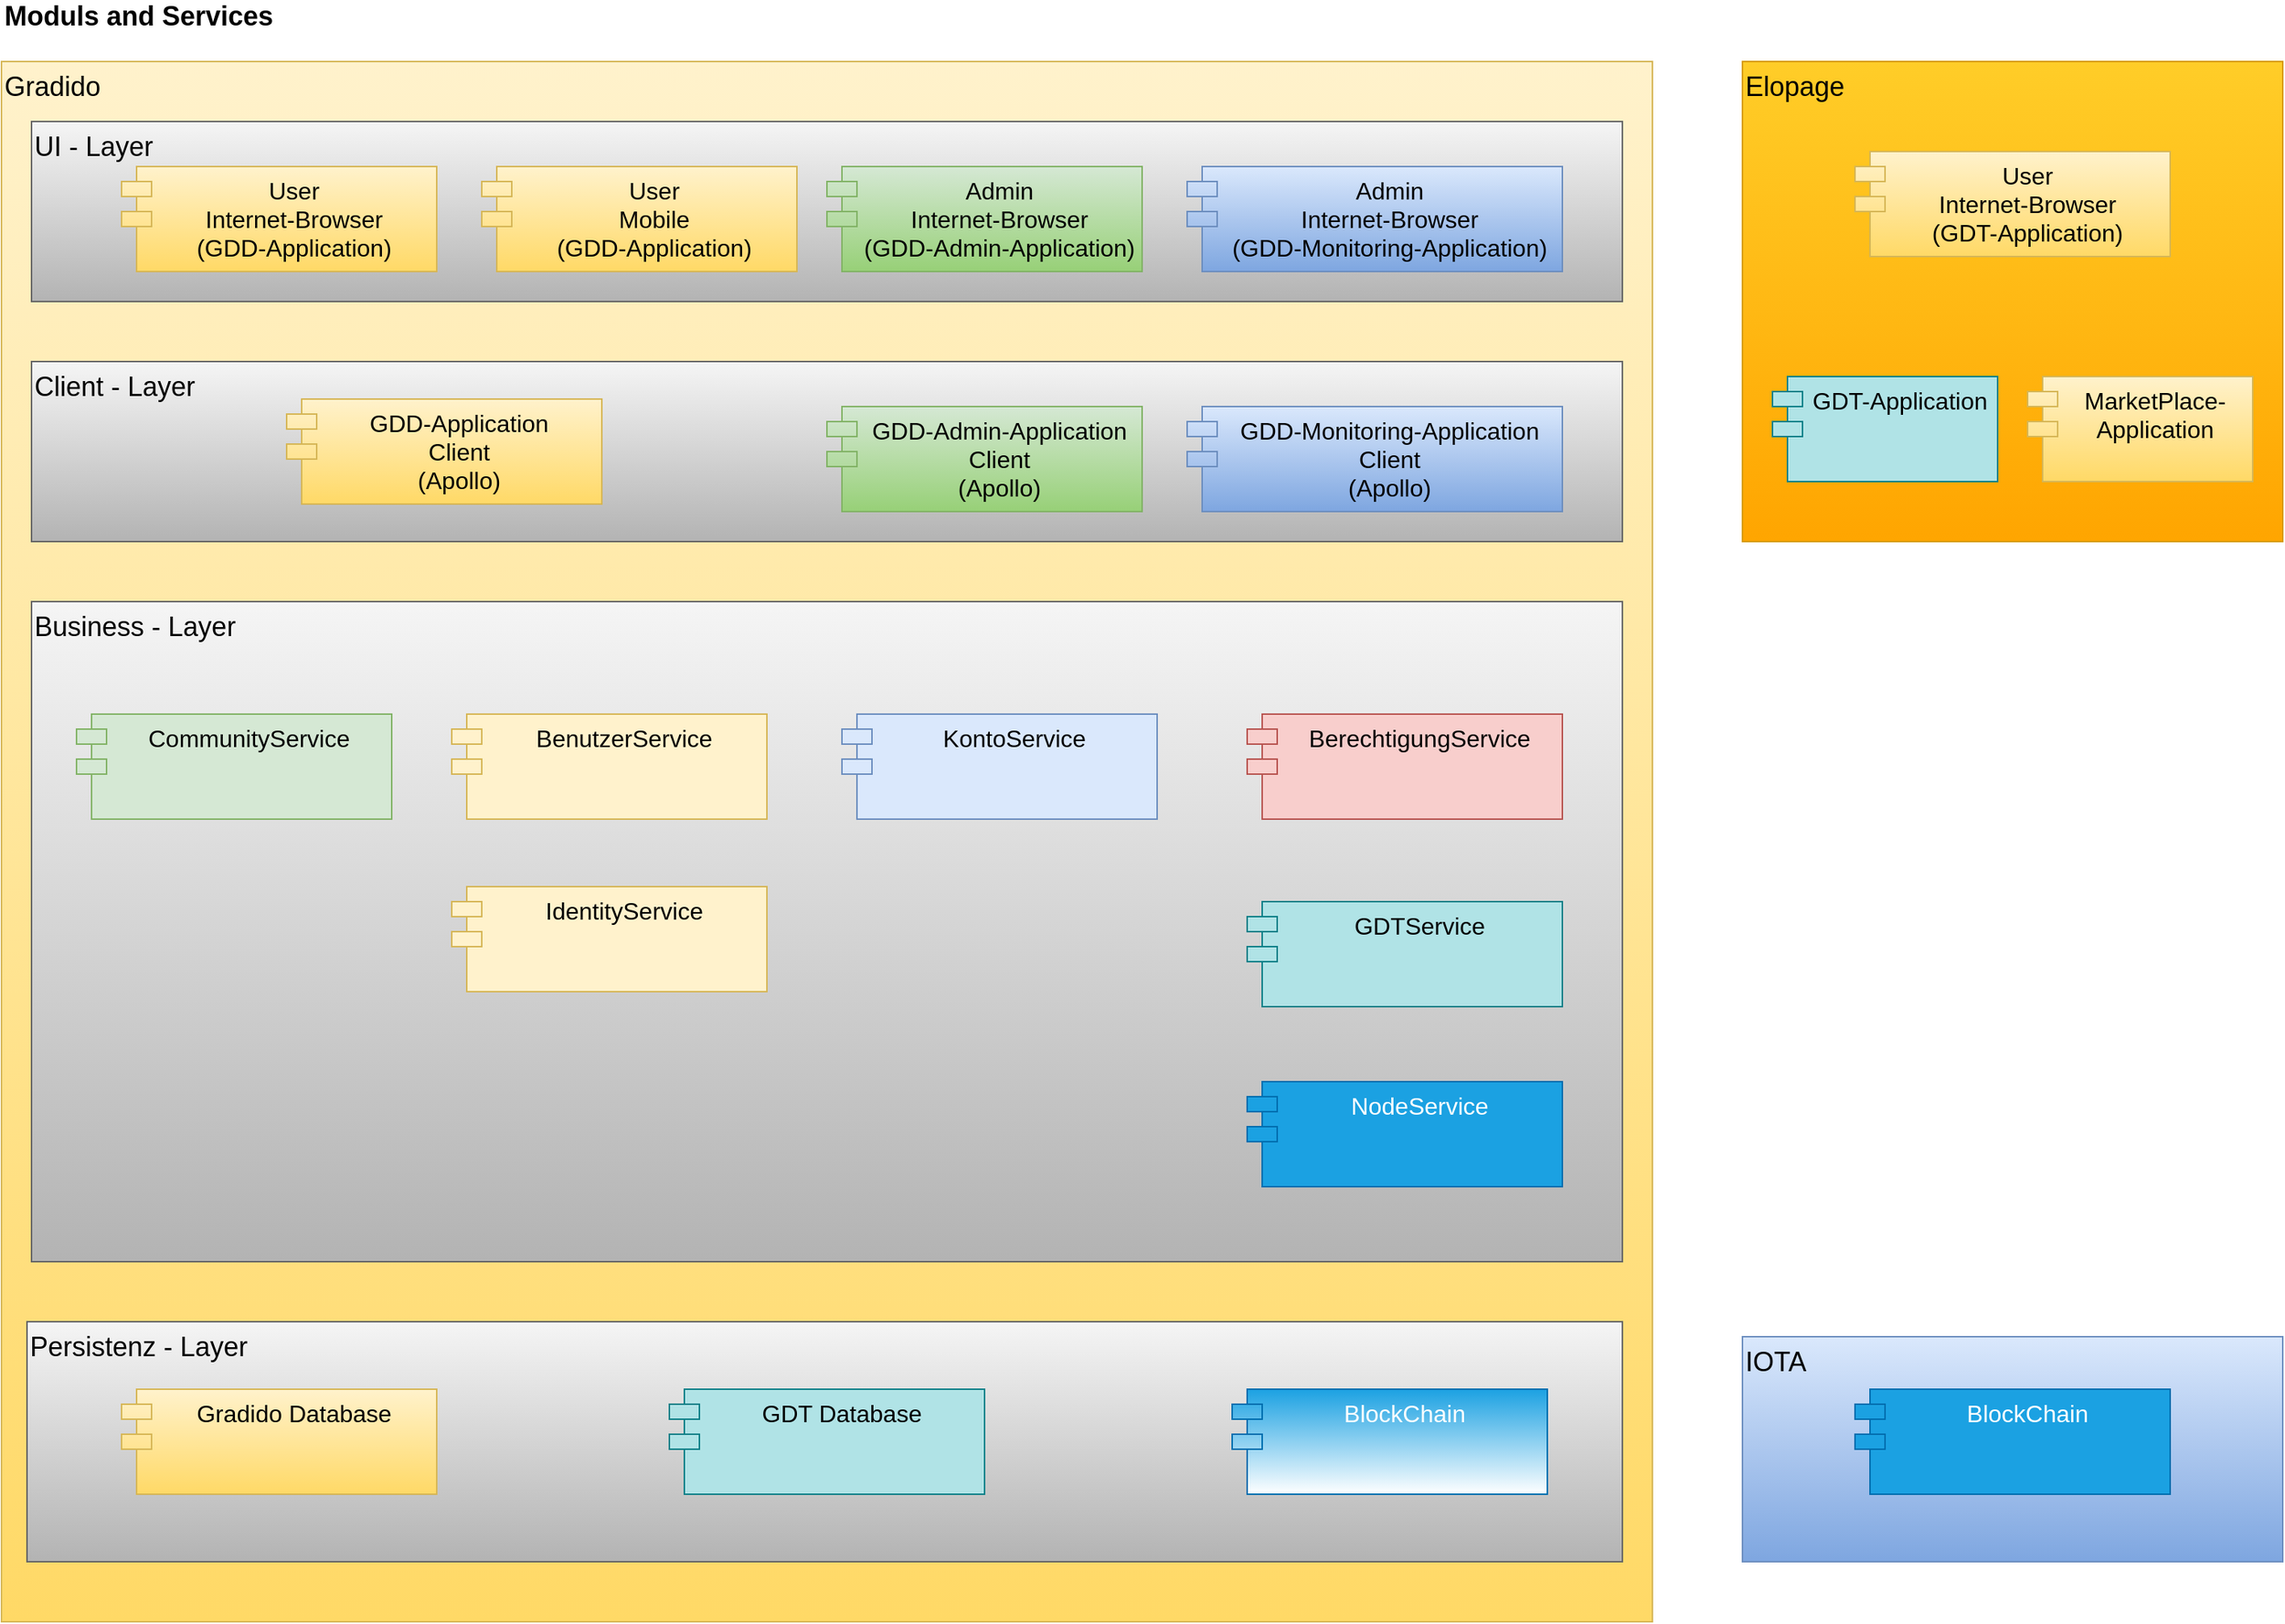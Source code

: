 <mxfile>
    <diagram id="IpaYKNE555SeSldH36kN" name="Page-1">
        <mxGraphModel dx="1554" dy="1143" grid="1" gridSize="10" guides="1" tooltips="1" connect="1" arrows="1" fold="1" page="1" pageScale="1" pageWidth="1654" pageHeight="1169" math="0" shadow="0">
            <root>
                <mxCell id="0"/>
                <mxCell id="1" parent="0"/>
                <mxCell id="2" value="Gradido" style="rounded=0;whiteSpace=wrap;html=1;labelPosition=center;verticalLabelPosition=middle;align=left;verticalAlign=top;fontSize=18;gradientColor=#ffd966;fillColor=#fff2cc;strokeColor=#d6b656;" vertex="1" parent="1">
                    <mxGeometry x="80" y="80" width="1100" height="1040" as="geometry"/>
                </mxCell>
                <mxCell id="3" value="Moduls and Services" style="text;html=1;strokeColor=none;fillColor=none;align=left;verticalAlign=middle;whiteSpace=wrap;rounded=0;fontSize=18;fontStyle=1" vertex="1" parent="1">
                    <mxGeometry x="80" y="40" width="200" height="20" as="geometry"/>
                </mxCell>
                <mxCell id="4" value="UI - Layer" style="rounded=0;whiteSpace=wrap;html=1;fontSize=18;align=left;verticalAlign=top;gradientColor=#b3b3b3;fillColor=#f5f5f5;strokeColor=#666666;" vertex="1" parent="1">
                    <mxGeometry x="100" y="120" width="1060" height="120" as="geometry"/>
                </mxCell>
                <mxCell id="5" value="User&#10;Internet-Browser&#10;(GDD-Application)" style="shape=module;align=left;spacingLeft=20;align=center;verticalAlign=top;fontSize=16;gradientColor=#ffd966;fillColor=#fff2cc;strokeColor=#d6b656;" vertex="1" parent="1">
                    <mxGeometry x="160" y="150" width="210" height="70" as="geometry"/>
                </mxCell>
                <mxCell id="6" value="User &#10;Mobile&#10;(GDD-Application)" style="shape=module;align=left;spacingLeft=20;align=center;verticalAlign=top;fontSize=16;gradientColor=#ffd966;fillColor=#fff2cc;strokeColor=#d6b656;" vertex="1" parent="1">
                    <mxGeometry x="400" y="150" width="210" height="70" as="geometry"/>
                </mxCell>
                <mxCell id="7" value="Admin&#10;Internet-Browser&#10;(GDD-Admin-Application)" style="shape=module;align=left;spacingLeft=20;align=center;verticalAlign=top;fontSize=16;gradientColor=#97d077;fillColor=#d5e8d4;strokeColor=#82b366;" vertex="1" parent="1">
                    <mxGeometry x="630" y="150" width="210" height="70" as="geometry"/>
                </mxCell>
                <mxCell id="8" value="Admin&#10;Internet-Browser&#10;(GDD-Monitoring-Application)" style="shape=module;align=left;spacingLeft=20;align=center;verticalAlign=top;fontSize=16;gradientColor=#7ea6e0;fillColor=#dae8fc;strokeColor=#6c8ebf;" vertex="1" parent="1">
                    <mxGeometry x="870" y="150" width="250" height="70" as="geometry"/>
                </mxCell>
                <mxCell id="9" value="Business - Layer" style="rounded=0;whiteSpace=wrap;html=1;fontSize=18;align=left;verticalAlign=top;gradientColor=#b3b3b3;fillColor=#f5f5f5;strokeColor=#666666;" vertex="1" parent="1">
                    <mxGeometry x="100" y="440" width="1060" height="440" as="geometry"/>
                </mxCell>
                <mxCell id="10" value="Persistenz - Layer" style="rounded=0;whiteSpace=wrap;html=1;fontSize=18;align=left;verticalAlign=top;gradientColor=#b3b3b3;fillColor=#f5f5f5;strokeColor=#666666;" vertex="1" parent="1">
                    <mxGeometry x="97" y="920" width="1063" height="160" as="geometry"/>
                </mxCell>
                <mxCell id="11" value="Client - Layer" style="rounded=0;whiteSpace=wrap;html=1;fontSize=18;align=left;verticalAlign=top;gradientColor=#b3b3b3;fillColor=#f5f5f5;strokeColor=#666666;" vertex="1" parent="1">
                    <mxGeometry x="100" y="280" width="1060" height="120" as="geometry"/>
                </mxCell>
                <mxCell id="12" value="GDD-Application &#10;Client&#10;(Apollo)" style="shape=module;align=left;spacingLeft=20;align=center;verticalAlign=top;fontSize=16;gradientColor=#ffd966;fillColor=#fff2cc;strokeColor=#d6b656;" vertex="1" parent="1">
                    <mxGeometry x="270" y="305" width="210" height="70" as="geometry"/>
                </mxCell>
                <mxCell id="13" value="GDD-Admin-Application&#10;Client&#10;(Apollo)" style="shape=module;align=left;spacingLeft=20;align=center;verticalAlign=top;fontSize=16;gradientColor=#97d077;fillColor=#d5e8d4;strokeColor=#82b366;" vertex="1" parent="1">
                    <mxGeometry x="630" y="310" width="210" height="70" as="geometry"/>
                </mxCell>
                <mxCell id="14" value="GDD-Monitoring-Application&#10;Client&#10;(Apollo)" style="shape=module;align=left;spacingLeft=20;align=center;verticalAlign=top;fontSize=16;gradientColor=#7ea6e0;fillColor=#dae8fc;strokeColor=#6c8ebf;" vertex="1" parent="1">
                    <mxGeometry x="870" y="310" width="250" height="70" as="geometry"/>
                </mxCell>
                <mxCell id="20" value="CommunityService" style="shape=module;align=left;spacingLeft=20;align=center;verticalAlign=top;fontSize=16;fillColor=#d5e8d4;strokeColor=#82b366;" vertex="1" parent="1">
                    <mxGeometry x="130" y="515" width="210" height="70" as="geometry"/>
                </mxCell>
                <mxCell id="21" value="BenutzerService" style="shape=module;align=left;spacingLeft=20;align=center;verticalAlign=top;fontSize=16;fillColor=#fff2cc;strokeColor=#d6b656;" vertex="1" parent="1">
                    <mxGeometry x="380" y="515" width="210" height="70" as="geometry"/>
                </mxCell>
                <mxCell id="22" value="KontoService" style="shape=module;align=left;spacingLeft=20;align=center;verticalAlign=top;fontSize=16;fillColor=#dae8fc;strokeColor=#6c8ebf;" vertex="1" parent="1">
                    <mxGeometry x="640" y="515" width="210" height="70" as="geometry"/>
                </mxCell>
                <mxCell id="23" value="BerechtigungService" style="shape=module;align=left;spacingLeft=20;align=center;verticalAlign=top;fontSize=16;fillColor=#f8cecc;strokeColor=#b85450;" vertex="1" parent="1">
                    <mxGeometry x="910" y="515" width="210" height="70" as="geometry"/>
                </mxCell>
                <mxCell id="24" value="GDTService" style="shape=module;align=left;spacingLeft=20;align=center;verticalAlign=top;fontSize=16;fillColor=#b0e3e6;strokeColor=#0e8088;" vertex="1" parent="1">
                    <mxGeometry x="910" y="640" width="210" height="70" as="geometry"/>
                </mxCell>
                <mxCell id="25" value="GDT Database" style="shape=module;align=left;spacingLeft=20;align=center;verticalAlign=top;fontSize=16;fillColor=#b0e3e6;strokeColor=#0e8088;" vertex="1" parent="1">
                    <mxGeometry x="525" y="965" width="210" height="70" as="geometry"/>
                </mxCell>
                <mxCell id="26" value="Gradido Database" style="shape=module;align=left;spacingLeft=20;align=center;verticalAlign=top;fontSize=16;gradientColor=#ffd966;fillColor=#fff2cc;strokeColor=#d6b656;" vertex="1" parent="1">
                    <mxGeometry x="160" y="965" width="210" height="70" as="geometry"/>
                </mxCell>
                <mxCell id="28" value="NodeService" style="shape=module;align=left;spacingLeft=20;align=center;verticalAlign=top;fontSize=16;fillColor=#1ba1e2;strokeColor=#006EAF;fontColor=#ffffff;" vertex="1" parent="1">
                    <mxGeometry x="910" y="760" width="210" height="70" as="geometry"/>
                </mxCell>
                <mxCell id="29" value="IdentityService" style="shape=module;align=left;spacingLeft=20;align=center;verticalAlign=top;fontSize=16;fillColor=#fff2cc;strokeColor=#d6b656;" vertex="1" parent="1">
                    <mxGeometry x="380" y="630" width="210" height="70" as="geometry"/>
                </mxCell>
                <mxCell id="31" value="IOTA" style="rounded=0;whiteSpace=wrap;html=1;labelPosition=center;verticalLabelPosition=middle;align=left;verticalAlign=top;fontSize=18;gradientColor=#7ea6e0;fillColor=#dae8fc;strokeColor=#6c8ebf;" vertex="1" parent="1">
                    <mxGeometry x="1240" y="930" width="360" height="150" as="geometry"/>
                </mxCell>
                <mxCell id="33" value="BlockChain" style="shape=module;align=left;spacingLeft=20;align=center;verticalAlign=top;fontSize=16;fillColor=#1ba1e2;strokeColor=#006EAF;fontColor=#ffffff;" vertex="1" parent="1">
                    <mxGeometry x="1315" y="965" width="210" height="70" as="geometry"/>
                </mxCell>
                <mxCell id="34" value="Elopage" style="rounded=0;whiteSpace=wrap;html=1;labelPosition=center;verticalLabelPosition=middle;align=left;verticalAlign=top;fontSize=18;gradientColor=#ffa500;fillColor=#ffcd28;strokeColor=#d79b00;" vertex="1" parent="1">
                    <mxGeometry x="1240" y="80" width="360" height="320" as="geometry"/>
                </mxCell>
                <mxCell id="35" value="User&#10;Internet-Browser&#10;(GDT-Application)" style="shape=module;align=left;spacingLeft=20;align=center;verticalAlign=top;fontSize=16;fillColor=#fff2cc;strokeColor=#d6b656;gradientColor=#ffd966;" vertex="1" parent="1">
                    <mxGeometry x="1315" y="140" width="210" height="70" as="geometry"/>
                </mxCell>
                <mxCell id="36" value="GDT-Application" style="shape=module;align=left;spacingLeft=20;align=center;verticalAlign=top;fontSize=16;fillColor=#b0e3e6;strokeColor=#0e8088;" vertex="1" parent="1">
                    <mxGeometry x="1260" y="290" width="150" height="70" as="geometry"/>
                </mxCell>
                <mxCell id="37" value="MarketPlace-&#10;Application" style="shape=module;align=left;spacingLeft=20;align=center;verticalAlign=top;fontSize=16;fillColor=#fff2cc;strokeColor=#d6b656;gradientColor=#ffd966;" vertex="1" parent="1">
                    <mxGeometry x="1430" y="290" width="150" height="70" as="geometry"/>
                </mxCell>
                <mxCell id="38" value="BlockChain" style="shape=module;align=left;spacingLeft=20;align=center;verticalAlign=top;fontSize=16;fillColor=#1ba1e2;strokeColor=#006EAF;fontColor=#ffffff;gradientDirection=south;gradientColor=#FFFFFF;" vertex="1" parent="1">
                    <mxGeometry x="900" y="965" width="210" height="70" as="geometry"/>
                </mxCell>
            </root>
        </mxGraphModel>
    </diagram>
</mxfile>